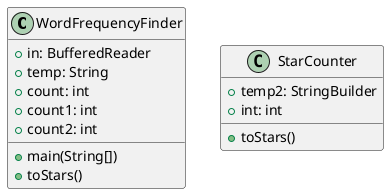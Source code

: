 @startuml

class WordFrequencyFinder
{
+in: BufferedReader
+temp: String
+count: int
+count1: int
+count2: int
+main(String[])
+toStars()
}

class StarCounter
{
+temp2: StringBuilder
+int: int
+toStars()
}

@enduml